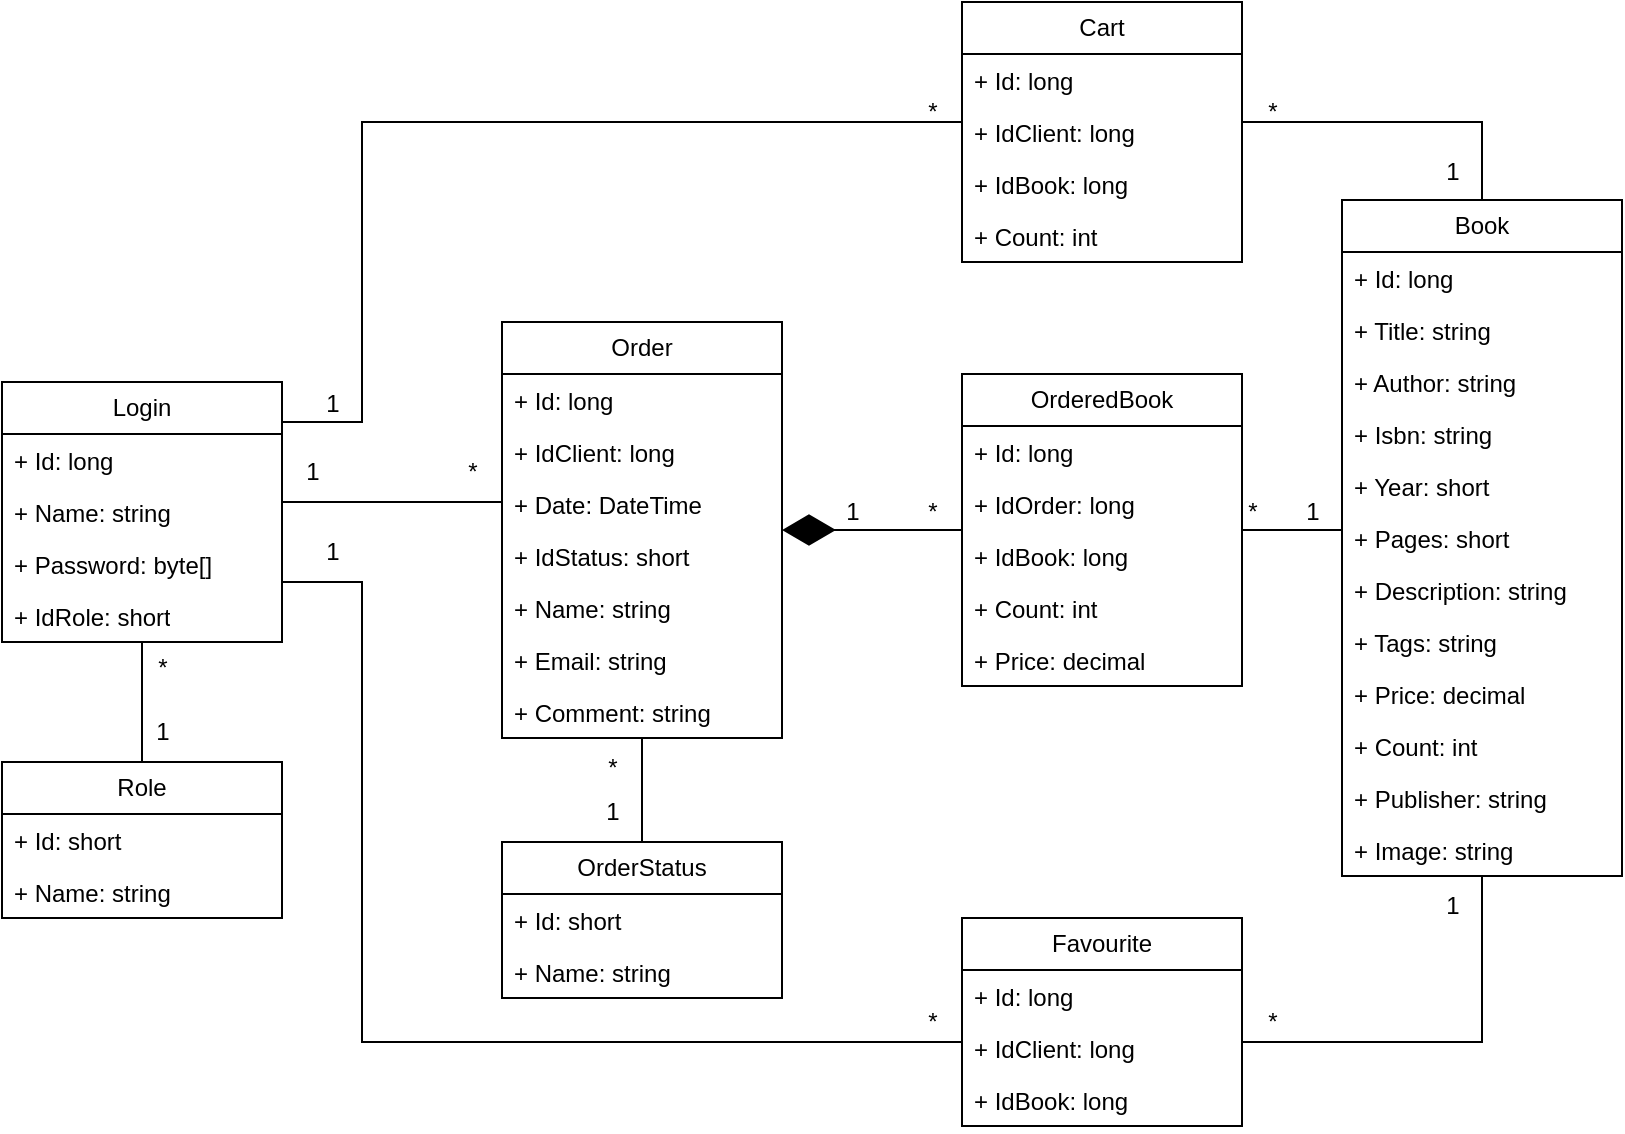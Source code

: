 <mxfile version="21.3.2" type="device">
  <diagram id="C5RBs43oDa-KdzZeNtuy" name="Page-1">
    <mxGraphModel dx="1105" dy="596" grid="1" gridSize="10" guides="1" tooltips="1" connect="1" arrows="1" fold="1" page="1" pageScale="1" pageWidth="827" pageHeight="1169" math="0" shadow="0">
      <root>
        <mxCell id="WIyWlLk6GJQsqaUBKTNV-0" />
        <mxCell id="WIyWlLk6GJQsqaUBKTNV-1" parent="WIyWlLk6GJQsqaUBKTNV-0" />
        <mxCell id="tBsurq0FTMTT8JFP7h8n-0" value="Book" style="swimlane;fontStyle=0;childLayout=stackLayout;horizontal=1;startSize=26;fillColor=none;horizontalStack=0;resizeParent=1;resizeParentMax=0;resizeLast=0;collapsible=1;marginBottom=0;whiteSpace=wrap;html=1;" parent="WIyWlLk6GJQsqaUBKTNV-1" vertex="1">
          <mxGeometry x="750" y="509" width="140" height="338" as="geometry" />
        </mxCell>
        <mxCell id="tBsurq0FTMTT8JFP7h8n-1" value="+ Id: long" style="text;strokeColor=none;fillColor=none;align=left;verticalAlign=top;spacingLeft=4;spacingRight=4;overflow=hidden;rotatable=0;points=[[0,0.5],[1,0.5]];portConstraint=eastwest;whiteSpace=wrap;html=1;" parent="tBsurq0FTMTT8JFP7h8n-0" vertex="1">
          <mxGeometry y="26" width="140" height="26" as="geometry" />
        </mxCell>
        <mxCell id="tBsurq0FTMTT8JFP7h8n-2" value="+ Title: string" style="text;strokeColor=none;fillColor=none;align=left;verticalAlign=top;spacingLeft=4;spacingRight=4;overflow=hidden;rotatable=0;points=[[0,0.5],[1,0.5]];portConstraint=eastwest;whiteSpace=wrap;html=1;" parent="tBsurq0FTMTT8JFP7h8n-0" vertex="1">
          <mxGeometry y="52" width="140" height="26" as="geometry" />
        </mxCell>
        <mxCell id="tBsurq0FTMTT8JFP7h8n-3" value="+ Author: string" style="text;strokeColor=none;fillColor=none;align=left;verticalAlign=top;spacingLeft=4;spacingRight=4;overflow=hidden;rotatable=0;points=[[0,0.5],[1,0.5]];portConstraint=eastwest;whiteSpace=wrap;html=1;" parent="tBsurq0FTMTT8JFP7h8n-0" vertex="1">
          <mxGeometry y="78" width="140" height="26" as="geometry" />
        </mxCell>
        <mxCell id="WTbI6LOH3uWjbpk0fa_A-0" value="&lt;div&gt;+ Isbn: string&lt;/div&gt;" style="text;strokeColor=none;fillColor=none;align=left;verticalAlign=top;spacingLeft=4;spacingRight=4;overflow=hidden;rotatable=0;points=[[0,0.5],[1,0.5]];portConstraint=eastwest;whiteSpace=wrap;html=1;" parent="tBsurq0FTMTT8JFP7h8n-0" vertex="1">
          <mxGeometry y="104" width="140" height="26" as="geometry" />
        </mxCell>
        <mxCell id="tBsurq0FTMTT8JFP7h8n-4" value="+ Year: short" style="text;strokeColor=none;fillColor=none;align=left;verticalAlign=top;spacingLeft=4;spacingRight=4;overflow=hidden;rotatable=0;points=[[0,0.5],[1,0.5]];portConstraint=eastwest;whiteSpace=wrap;html=1;" parent="tBsurq0FTMTT8JFP7h8n-0" vertex="1">
          <mxGeometry y="130" width="140" height="26" as="geometry" />
        </mxCell>
        <mxCell id="tBsurq0FTMTT8JFP7h8n-7" value="+ Pages: short" style="text;strokeColor=none;fillColor=none;align=left;verticalAlign=top;spacingLeft=4;spacingRight=4;overflow=hidden;rotatable=0;points=[[0,0.5],[1,0.5]];portConstraint=eastwest;whiteSpace=wrap;html=1;" parent="tBsurq0FTMTT8JFP7h8n-0" vertex="1">
          <mxGeometry y="156" width="140" height="26" as="geometry" />
        </mxCell>
        <mxCell id="tBsurq0FTMTT8JFP7h8n-8" value="+ Description: string" style="text;strokeColor=none;fillColor=none;align=left;verticalAlign=top;spacingLeft=4;spacingRight=4;overflow=hidden;rotatable=0;points=[[0,0.5],[1,0.5]];portConstraint=eastwest;whiteSpace=wrap;html=1;" parent="tBsurq0FTMTT8JFP7h8n-0" vertex="1">
          <mxGeometry y="182" width="140" height="26" as="geometry" />
        </mxCell>
        <mxCell id="tBsurq0FTMTT8JFP7h8n-6" value="+ Tags: string" style="text;strokeColor=none;fillColor=none;align=left;verticalAlign=top;spacingLeft=4;spacingRight=4;overflow=hidden;rotatable=0;points=[[0,0.5],[1,0.5]];portConstraint=eastwest;whiteSpace=wrap;html=1;" parent="tBsurq0FTMTT8JFP7h8n-0" vertex="1">
          <mxGeometry y="208" width="140" height="26" as="geometry" />
        </mxCell>
        <mxCell id="tBsurq0FTMTT8JFP7h8n-5" value="+ Price: decimal" style="text;strokeColor=none;fillColor=none;align=left;verticalAlign=top;spacingLeft=4;spacingRight=4;overflow=hidden;rotatable=0;points=[[0,0.5],[1,0.5]];portConstraint=eastwest;whiteSpace=wrap;html=1;" parent="tBsurq0FTMTT8JFP7h8n-0" vertex="1">
          <mxGeometry y="234" width="140" height="26" as="geometry" />
        </mxCell>
        <mxCell id="tBsurq0FTMTT8JFP7h8n-9" value="+ Count: int" style="text;strokeColor=none;fillColor=none;align=left;verticalAlign=top;spacingLeft=4;spacingRight=4;overflow=hidden;rotatable=0;points=[[0,0.5],[1,0.5]];portConstraint=eastwest;whiteSpace=wrap;html=1;" parent="tBsurq0FTMTT8JFP7h8n-0" vertex="1">
          <mxGeometry y="260" width="140" height="26" as="geometry" />
        </mxCell>
        <mxCell id="tBsurq0FTMTT8JFP7h8n-11" value="+ Publisher: string" style="text;strokeColor=none;fillColor=none;align=left;verticalAlign=top;spacingLeft=4;spacingRight=4;overflow=hidden;rotatable=0;points=[[0,0.5],[1,0.5]];portConstraint=eastwest;whiteSpace=wrap;html=1;" parent="tBsurq0FTMTT8JFP7h8n-0" vertex="1">
          <mxGeometry y="286" width="140" height="26" as="geometry" />
        </mxCell>
        <mxCell id="tBsurq0FTMTT8JFP7h8n-10" value="+ Image: string" style="text;strokeColor=none;fillColor=none;align=left;verticalAlign=top;spacingLeft=4;spacingRight=4;overflow=hidden;rotatable=0;points=[[0,0.5],[1,0.5]];portConstraint=eastwest;whiteSpace=wrap;html=1;" parent="tBsurq0FTMTT8JFP7h8n-0" vertex="1">
          <mxGeometry y="312" width="140" height="26" as="geometry" />
        </mxCell>
        <mxCell id="tBsurq0FTMTT8JFP7h8n-13" value="Cart" style="swimlane;fontStyle=0;childLayout=stackLayout;horizontal=1;startSize=26;fillColor=none;horizontalStack=0;resizeParent=1;resizeParentMax=0;resizeLast=0;collapsible=1;marginBottom=0;whiteSpace=wrap;html=1;" parent="WIyWlLk6GJQsqaUBKTNV-1" vertex="1">
          <mxGeometry x="560" y="410" width="140" height="130" as="geometry" />
        </mxCell>
        <mxCell id="tBsurq0FTMTT8JFP7h8n-14" value="+ Id: long" style="text;strokeColor=none;fillColor=none;align=left;verticalAlign=top;spacingLeft=4;spacingRight=4;overflow=hidden;rotatable=0;points=[[0,0.5],[1,0.5]];portConstraint=eastwest;whiteSpace=wrap;html=1;" parent="tBsurq0FTMTT8JFP7h8n-13" vertex="1">
          <mxGeometry y="26" width="140" height="26" as="geometry" />
        </mxCell>
        <mxCell id="tBsurq0FTMTT8JFP7h8n-15" value="+ IdClient: long" style="text;strokeColor=none;fillColor=none;align=left;verticalAlign=top;spacingLeft=4;spacingRight=4;overflow=hidden;rotatable=0;points=[[0,0.5],[1,0.5]];portConstraint=eastwest;whiteSpace=wrap;html=1;" parent="tBsurq0FTMTT8JFP7h8n-13" vertex="1">
          <mxGeometry y="52" width="140" height="26" as="geometry" />
        </mxCell>
        <mxCell id="tBsurq0FTMTT8JFP7h8n-16" value="+ IdBook: long" style="text;strokeColor=none;fillColor=none;align=left;verticalAlign=top;spacingLeft=4;spacingRight=4;overflow=hidden;rotatable=0;points=[[0,0.5],[1,0.5]];portConstraint=eastwest;whiteSpace=wrap;html=1;" parent="tBsurq0FTMTT8JFP7h8n-13" vertex="1">
          <mxGeometry y="78" width="140" height="26" as="geometry" />
        </mxCell>
        <mxCell id="tBsurq0FTMTT8JFP7h8n-17" value="+ Count: int" style="text;strokeColor=none;fillColor=none;align=left;verticalAlign=top;spacingLeft=4;spacingRight=4;overflow=hidden;rotatable=0;points=[[0,0.5],[1,0.5]];portConstraint=eastwest;whiteSpace=wrap;html=1;" parent="tBsurq0FTMTT8JFP7h8n-13" vertex="1">
          <mxGeometry y="104" width="140" height="26" as="geometry" />
        </mxCell>
        <mxCell id="tBsurq0FTMTT8JFP7h8n-25" value="Order" style="swimlane;fontStyle=0;childLayout=stackLayout;horizontal=1;startSize=26;fillColor=none;horizontalStack=0;resizeParent=1;resizeParentMax=0;resizeLast=0;collapsible=1;marginBottom=0;whiteSpace=wrap;html=1;" parent="WIyWlLk6GJQsqaUBKTNV-1" vertex="1">
          <mxGeometry x="330" y="570" width="140" height="208" as="geometry" />
        </mxCell>
        <mxCell id="tBsurq0FTMTT8JFP7h8n-26" value="+ Id: long" style="text;strokeColor=none;fillColor=none;align=left;verticalAlign=top;spacingLeft=4;spacingRight=4;overflow=hidden;rotatable=0;points=[[0,0.5],[1,0.5]];portConstraint=eastwest;whiteSpace=wrap;html=1;" parent="tBsurq0FTMTT8JFP7h8n-25" vertex="1">
          <mxGeometry y="26" width="140" height="26" as="geometry" />
        </mxCell>
        <mxCell id="tBsurq0FTMTT8JFP7h8n-27" value="+ IdClient: long" style="text;strokeColor=none;fillColor=none;align=left;verticalAlign=top;spacingLeft=4;spacingRight=4;overflow=hidden;rotatable=0;points=[[0,0.5],[1,0.5]];portConstraint=eastwest;whiteSpace=wrap;html=1;" parent="tBsurq0FTMTT8JFP7h8n-25" vertex="1">
          <mxGeometry y="52" width="140" height="26" as="geometry" />
        </mxCell>
        <mxCell id="tBsurq0FTMTT8JFP7h8n-28" value="+ Date: DateTime" style="text;strokeColor=none;fillColor=none;align=left;verticalAlign=top;spacingLeft=4;spacingRight=4;overflow=hidden;rotatable=0;points=[[0,0.5],[1,0.5]];portConstraint=eastwest;whiteSpace=wrap;html=1;" parent="tBsurq0FTMTT8JFP7h8n-25" vertex="1">
          <mxGeometry y="78" width="140" height="26" as="geometry" />
        </mxCell>
        <mxCell id="tBsurq0FTMTT8JFP7h8n-29" value="+ IdStatus: short" style="text;strokeColor=none;fillColor=none;align=left;verticalAlign=top;spacingLeft=4;spacingRight=4;overflow=hidden;rotatable=0;points=[[0,0.5],[1,0.5]];portConstraint=eastwest;whiteSpace=wrap;html=1;" parent="tBsurq0FTMTT8JFP7h8n-25" vertex="1">
          <mxGeometry y="104" width="140" height="26" as="geometry" />
        </mxCell>
        <mxCell id="tBsurq0FTMTT8JFP7h8n-30" value="+ Name: string" style="text;strokeColor=none;fillColor=none;align=left;verticalAlign=top;spacingLeft=4;spacingRight=4;overflow=hidden;rotatable=0;points=[[0,0.5],[1,0.5]];portConstraint=eastwest;whiteSpace=wrap;html=1;" parent="tBsurq0FTMTT8JFP7h8n-25" vertex="1">
          <mxGeometry y="130" width="140" height="26" as="geometry" />
        </mxCell>
        <mxCell id="tBsurq0FTMTT8JFP7h8n-31" value="+ Email: string" style="text;strokeColor=none;fillColor=none;align=left;verticalAlign=top;spacingLeft=4;spacingRight=4;overflow=hidden;rotatable=0;points=[[0,0.5],[1,0.5]];portConstraint=eastwest;whiteSpace=wrap;html=1;" parent="tBsurq0FTMTT8JFP7h8n-25" vertex="1">
          <mxGeometry y="156" width="140" height="26" as="geometry" />
        </mxCell>
        <mxCell id="tBsurq0FTMTT8JFP7h8n-32" value="+ Comment: string" style="text;strokeColor=none;fillColor=none;align=left;verticalAlign=top;spacingLeft=4;spacingRight=4;overflow=hidden;rotatable=0;points=[[0,0.5],[1,0.5]];portConstraint=eastwest;whiteSpace=wrap;html=1;" parent="tBsurq0FTMTT8JFP7h8n-25" vertex="1">
          <mxGeometry y="182" width="140" height="26" as="geometry" />
        </mxCell>
        <mxCell id="tBsurq0FTMTT8JFP7h8n-37" value="Favourite" style="swimlane;fontStyle=0;childLayout=stackLayout;horizontal=1;startSize=26;fillColor=none;horizontalStack=0;resizeParent=1;resizeParentMax=0;resizeLast=0;collapsible=1;marginBottom=0;whiteSpace=wrap;html=1;" parent="WIyWlLk6GJQsqaUBKTNV-1" vertex="1">
          <mxGeometry x="560" y="868" width="140" height="104" as="geometry" />
        </mxCell>
        <mxCell id="tBsurq0FTMTT8JFP7h8n-38" value="+ Id: long" style="text;strokeColor=none;fillColor=none;align=left;verticalAlign=top;spacingLeft=4;spacingRight=4;overflow=hidden;rotatable=0;points=[[0,0.5],[1,0.5]];portConstraint=eastwest;whiteSpace=wrap;html=1;" parent="tBsurq0FTMTT8JFP7h8n-37" vertex="1">
          <mxGeometry y="26" width="140" height="26" as="geometry" />
        </mxCell>
        <mxCell id="tBsurq0FTMTT8JFP7h8n-39" value="+ IdClient: long" style="text;strokeColor=none;fillColor=none;align=left;verticalAlign=top;spacingLeft=4;spacingRight=4;overflow=hidden;rotatable=0;points=[[0,0.5],[1,0.5]];portConstraint=eastwest;whiteSpace=wrap;html=1;" parent="tBsurq0FTMTT8JFP7h8n-37" vertex="1">
          <mxGeometry y="52" width="140" height="26" as="geometry" />
        </mxCell>
        <mxCell id="tBsurq0FTMTT8JFP7h8n-40" value="+ IdBook: long" style="text;strokeColor=none;fillColor=none;align=left;verticalAlign=top;spacingLeft=4;spacingRight=4;overflow=hidden;rotatable=0;points=[[0,0.5],[1,0.5]];portConstraint=eastwest;whiteSpace=wrap;html=1;" parent="tBsurq0FTMTT8JFP7h8n-37" vertex="1">
          <mxGeometry y="78" width="140" height="26" as="geometry" />
        </mxCell>
        <mxCell id="tBsurq0FTMTT8JFP7h8n-42" value="Login" style="swimlane;fontStyle=0;childLayout=stackLayout;horizontal=1;startSize=26;fillColor=none;horizontalStack=0;resizeParent=1;resizeParentMax=0;resizeLast=0;collapsible=1;marginBottom=0;whiteSpace=wrap;html=1;" parent="WIyWlLk6GJQsqaUBKTNV-1" vertex="1">
          <mxGeometry x="80" y="600" width="140" height="130" as="geometry" />
        </mxCell>
        <mxCell id="tBsurq0FTMTT8JFP7h8n-43" value="+ Id: long" style="text;strokeColor=none;fillColor=none;align=left;verticalAlign=top;spacingLeft=4;spacingRight=4;overflow=hidden;rotatable=0;points=[[0,0.5],[1,0.5]];portConstraint=eastwest;whiteSpace=wrap;html=1;" parent="tBsurq0FTMTT8JFP7h8n-42" vertex="1">
          <mxGeometry y="26" width="140" height="26" as="geometry" />
        </mxCell>
        <mxCell id="tBsurq0FTMTT8JFP7h8n-44" value="+ Name: string" style="text;strokeColor=none;fillColor=none;align=left;verticalAlign=top;spacingLeft=4;spacingRight=4;overflow=hidden;rotatable=0;points=[[0,0.5],[1,0.5]];portConstraint=eastwest;whiteSpace=wrap;html=1;" parent="tBsurq0FTMTT8JFP7h8n-42" vertex="1">
          <mxGeometry y="52" width="140" height="26" as="geometry" />
        </mxCell>
        <mxCell id="tBsurq0FTMTT8JFP7h8n-45" value="+ Password: byte[]" style="text;strokeColor=none;fillColor=none;align=left;verticalAlign=top;spacingLeft=4;spacingRight=4;overflow=hidden;rotatable=0;points=[[0,0.5],[1,0.5]];portConstraint=eastwest;whiteSpace=wrap;html=1;" parent="tBsurq0FTMTT8JFP7h8n-42" vertex="1">
          <mxGeometry y="78" width="140" height="26" as="geometry" />
        </mxCell>
        <mxCell id="tBsurq0FTMTT8JFP7h8n-46" value="+ IdRole: short" style="text;strokeColor=none;fillColor=none;align=left;verticalAlign=top;spacingLeft=4;spacingRight=4;overflow=hidden;rotatable=0;points=[[0,0.5],[1,0.5]];portConstraint=eastwest;whiteSpace=wrap;html=1;" parent="tBsurq0FTMTT8JFP7h8n-42" vertex="1">
          <mxGeometry y="104" width="140" height="26" as="geometry" />
        </mxCell>
        <mxCell id="tBsurq0FTMTT8JFP7h8n-47" value="OrderedBook" style="swimlane;fontStyle=0;childLayout=stackLayout;horizontal=1;startSize=26;fillColor=none;horizontalStack=0;resizeParent=1;resizeParentMax=0;resizeLast=0;collapsible=1;marginBottom=0;whiteSpace=wrap;html=1;" parent="WIyWlLk6GJQsqaUBKTNV-1" vertex="1">
          <mxGeometry x="560" y="596" width="140" height="156" as="geometry" />
        </mxCell>
        <mxCell id="tBsurq0FTMTT8JFP7h8n-48" value="+ Id: long" style="text;strokeColor=none;fillColor=none;align=left;verticalAlign=top;spacingLeft=4;spacingRight=4;overflow=hidden;rotatable=0;points=[[0,0.5],[1,0.5]];portConstraint=eastwest;whiteSpace=wrap;html=1;" parent="tBsurq0FTMTT8JFP7h8n-47" vertex="1">
          <mxGeometry y="26" width="140" height="26" as="geometry" />
        </mxCell>
        <mxCell id="tBsurq0FTMTT8JFP7h8n-49" value="+ IdOrder: long" style="text;strokeColor=none;fillColor=none;align=left;verticalAlign=top;spacingLeft=4;spacingRight=4;overflow=hidden;rotatable=0;points=[[0,0.5],[1,0.5]];portConstraint=eastwest;whiteSpace=wrap;html=1;" parent="tBsurq0FTMTT8JFP7h8n-47" vertex="1">
          <mxGeometry y="52" width="140" height="26" as="geometry" />
        </mxCell>
        <mxCell id="tBsurq0FTMTT8JFP7h8n-50" value="+ IdBook: long" style="text;strokeColor=none;fillColor=none;align=left;verticalAlign=top;spacingLeft=4;spacingRight=4;overflow=hidden;rotatable=0;points=[[0,0.5],[1,0.5]];portConstraint=eastwest;whiteSpace=wrap;html=1;" parent="tBsurq0FTMTT8JFP7h8n-47" vertex="1">
          <mxGeometry y="78" width="140" height="26" as="geometry" />
        </mxCell>
        <mxCell id="tBsurq0FTMTT8JFP7h8n-51" value="+ Count: int" style="text;strokeColor=none;fillColor=none;align=left;verticalAlign=top;spacingLeft=4;spacingRight=4;overflow=hidden;rotatable=0;points=[[0,0.5],[1,0.5]];portConstraint=eastwest;whiteSpace=wrap;html=1;" parent="tBsurq0FTMTT8JFP7h8n-47" vertex="1">
          <mxGeometry y="104" width="140" height="26" as="geometry" />
        </mxCell>
        <mxCell id="tBsurq0FTMTT8JFP7h8n-52" value="+ Price: decimal" style="text;strokeColor=none;fillColor=none;align=left;verticalAlign=top;spacingLeft=4;spacingRight=4;overflow=hidden;rotatable=0;points=[[0,0.5],[1,0.5]];portConstraint=eastwest;whiteSpace=wrap;html=1;" parent="tBsurq0FTMTT8JFP7h8n-47" vertex="1">
          <mxGeometry y="130" width="140" height="26" as="geometry" />
        </mxCell>
        <mxCell id="tBsurq0FTMTT8JFP7h8n-53" value="OrderStatus" style="swimlane;fontStyle=0;childLayout=stackLayout;horizontal=1;startSize=26;fillColor=none;horizontalStack=0;resizeParent=1;resizeParentMax=0;resizeLast=0;collapsible=1;marginBottom=0;whiteSpace=wrap;html=1;" parent="WIyWlLk6GJQsqaUBKTNV-1" vertex="1">
          <mxGeometry x="330" y="830" width="140" height="78" as="geometry" />
        </mxCell>
        <mxCell id="tBsurq0FTMTT8JFP7h8n-54" value="+ Id: short" style="text;strokeColor=none;fillColor=none;align=left;verticalAlign=top;spacingLeft=4;spacingRight=4;overflow=hidden;rotatable=0;points=[[0,0.5],[1,0.5]];portConstraint=eastwest;whiteSpace=wrap;html=1;" parent="tBsurq0FTMTT8JFP7h8n-53" vertex="1">
          <mxGeometry y="26" width="140" height="26" as="geometry" />
        </mxCell>
        <mxCell id="tBsurq0FTMTT8JFP7h8n-55" value="+ Name: string" style="text;strokeColor=none;fillColor=none;align=left;verticalAlign=top;spacingLeft=4;spacingRight=4;overflow=hidden;rotatable=0;points=[[0,0.5],[1,0.5]];portConstraint=eastwest;whiteSpace=wrap;html=1;" parent="tBsurq0FTMTT8JFP7h8n-53" vertex="1">
          <mxGeometry y="52" width="140" height="26" as="geometry" />
        </mxCell>
        <mxCell id="tBsurq0FTMTT8JFP7h8n-57" value="Role" style="swimlane;fontStyle=0;childLayout=stackLayout;horizontal=1;startSize=26;fillColor=none;horizontalStack=0;resizeParent=1;resizeParentMax=0;resizeLast=0;collapsible=1;marginBottom=0;whiteSpace=wrap;html=1;" parent="WIyWlLk6GJQsqaUBKTNV-1" vertex="1">
          <mxGeometry x="80" y="790" width="140" height="78" as="geometry" />
        </mxCell>
        <mxCell id="tBsurq0FTMTT8JFP7h8n-58" value="+ Id: short" style="text;strokeColor=none;fillColor=none;align=left;verticalAlign=top;spacingLeft=4;spacingRight=4;overflow=hidden;rotatable=0;points=[[0,0.5],[1,0.5]];portConstraint=eastwest;whiteSpace=wrap;html=1;" parent="tBsurq0FTMTT8JFP7h8n-57" vertex="1">
          <mxGeometry y="26" width="140" height="26" as="geometry" />
        </mxCell>
        <mxCell id="tBsurq0FTMTT8JFP7h8n-59" value="+ Name: string" style="text;strokeColor=none;fillColor=none;align=left;verticalAlign=top;spacingLeft=4;spacingRight=4;overflow=hidden;rotatable=0;points=[[0,0.5],[1,0.5]];portConstraint=eastwest;whiteSpace=wrap;html=1;" parent="tBsurq0FTMTT8JFP7h8n-57" vertex="1">
          <mxGeometry y="52" width="140" height="26" as="geometry" />
        </mxCell>
        <mxCell id="tBsurq0FTMTT8JFP7h8n-62" value="" style="endArrow=diamondThin;endFill=1;endSize=24;html=1;rounded=0;" parent="WIyWlLk6GJQsqaUBKTNV-1" source="tBsurq0FTMTT8JFP7h8n-47" target="tBsurq0FTMTT8JFP7h8n-25" edge="1">
          <mxGeometry width="160" relative="1" as="geometry">
            <mxPoint x="510" y="810" as="sourcePoint" />
            <mxPoint x="640" y="810" as="targetPoint" />
          </mxGeometry>
        </mxCell>
        <mxCell id="tBsurq0FTMTT8JFP7h8n-67" value="" style="endArrow=none;endFill=0;endSize=12;html=1;rounded=0;edgeStyle=orthogonalEdgeStyle;" parent="WIyWlLk6GJQsqaUBKTNV-1" source="tBsurq0FTMTT8JFP7h8n-13" target="tBsurq0FTMTT8JFP7h8n-42" edge="1">
          <mxGeometry width="160" relative="1" as="geometry">
            <mxPoint x="390" y="590" as="sourcePoint" />
            <mxPoint x="310" y="470" as="targetPoint" />
            <Array as="points">
              <mxPoint x="260" y="470" />
              <mxPoint x="260" y="620" />
            </Array>
          </mxGeometry>
        </mxCell>
        <mxCell id="tBsurq0FTMTT8JFP7h8n-68" value="" style="endArrow=none;endFill=0;endSize=12;html=1;rounded=0;edgeStyle=orthogonalEdgeStyle;" parent="WIyWlLk6GJQsqaUBKTNV-1" source="tBsurq0FTMTT8JFP7h8n-0" target="tBsurq0FTMTT8JFP7h8n-13" edge="1">
          <mxGeometry width="160" relative="1" as="geometry">
            <mxPoint x="630" y="500" as="sourcePoint" />
            <mxPoint x="280" y="695" as="targetPoint" />
            <Array as="points">
              <mxPoint x="820" y="470" />
            </Array>
          </mxGeometry>
        </mxCell>
        <mxCell id="tBsurq0FTMTT8JFP7h8n-69" value="" style="endArrow=none;endFill=0;endSize=12;html=1;rounded=0;edgeStyle=orthogonalEdgeStyle;" parent="WIyWlLk6GJQsqaUBKTNV-1" source="tBsurq0FTMTT8JFP7h8n-0" target="tBsurq0FTMTT8JFP7h8n-47" edge="1">
          <mxGeometry width="160" relative="1" as="geometry">
            <mxPoint x="830" y="519" as="sourcePoint" />
            <mxPoint x="650" y="415" as="targetPoint" />
            <Array as="points">
              <mxPoint x="730" y="674" />
              <mxPoint x="730" y="674" />
            </Array>
          </mxGeometry>
        </mxCell>
        <mxCell id="tBsurq0FTMTT8JFP7h8n-70" value="" style="endArrow=none;endFill=0;endSize=12;html=1;rounded=0;edgeStyle=orthogonalEdgeStyle;" parent="WIyWlLk6GJQsqaUBKTNV-1" source="tBsurq0FTMTT8JFP7h8n-0" target="tBsurq0FTMTT8JFP7h8n-37" edge="1">
          <mxGeometry width="160" relative="1" as="geometry">
            <mxPoint x="760" y="684" as="sourcePoint" />
            <mxPoint x="710" y="684" as="targetPoint" />
            <Array as="points">
              <mxPoint x="820" y="930" />
            </Array>
          </mxGeometry>
        </mxCell>
        <mxCell id="tBsurq0FTMTT8JFP7h8n-71" value="" style="endArrow=none;endFill=0;endSize=12;html=1;rounded=0;edgeStyle=orthogonalEdgeStyle;" parent="WIyWlLk6GJQsqaUBKTNV-1" source="tBsurq0FTMTT8JFP7h8n-37" target="tBsurq0FTMTT8JFP7h8n-42" edge="1">
          <mxGeometry width="160" relative="1" as="geometry">
            <mxPoint x="510" y="415" as="sourcePoint" />
            <mxPoint x="160" y="610" as="targetPoint" />
            <Array as="points">
              <mxPoint x="260" y="930" />
              <mxPoint x="260" y="700" />
            </Array>
          </mxGeometry>
        </mxCell>
        <mxCell id="tBsurq0FTMTT8JFP7h8n-72" value="" style="endArrow=none;endFill=0;endSize=12;html=1;rounded=0;edgeStyle=orthogonalEdgeStyle;" parent="WIyWlLk6GJQsqaUBKTNV-1" source="tBsurq0FTMTT8JFP7h8n-25" target="tBsurq0FTMTT8JFP7h8n-42" edge="1">
          <mxGeometry width="160" relative="1" as="geometry">
            <mxPoint x="510" y="415" as="sourcePoint" />
            <mxPoint x="160" y="610" as="targetPoint" />
            <Array as="points">
              <mxPoint x="280" y="660" />
              <mxPoint x="280" y="660" />
            </Array>
          </mxGeometry>
        </mxCell>
        <mxCell id="ByRMJU8L9qBWhh8MW1f9-0" value="" style="endArrow=none;endFill=0;endSize=24;html=1;rounded=0;" parent="WIyWlLk6GJQsqaUBKTNV-1" source="tBsurq0FTMTT8JFP7h8n-57" target="tBsurq0FTMTT8JFP7h8n-42" edge="1">
          <mxGeometry width="160" relative="1" as="geometry">
            <mxPoint x="570" y="684" as="sourcePoint" />
            <mxPoint x="480" y="684" as="targetPoint" />
          </mxGeometry>
        </mxCell>
        <mxCell id="ByRMJU8L9qBWhh8MW1f9-1" value="" style="endArrow=none;endFill=0;endSize=24;html=1;rounded=0;" parent="WIyWlLk6GJQsqaUBKTNV-1" source="tBsurq0FTMTT8JFP7h8n-53" target="tBsurq0FTMTT8JFP7h8n-25" edge="1">
          <mxGeometry width="160" relative="1" as="geometry">
            <mxPoint x="160" y="800" as="sourcePoint" />
            <mxPoint x="160" y="740" as="targetPoint" />
          </mxGeometry>
        </mxCell>
        <mxCell id="HiRKUPhBawRB99T18I-U-0" value="*" style="text;html=1;align=center;verticalAlign=middle;resizable=0;points=[];autosize=1;strokeColor=none;fillColor=none;" vertex="1" parent="WIyWlLk6GJQsqaUBKTNV-1">
          <mxGeometry x="145" y="728" width="30" height="30" as="geometry" />
        </mxCell>
        <mxCell id="HiRKUPhBawRB99T18I-U-1" value="1" style="text;html=1;align=center;verticalAlign=middle;resizable=0;points=[];autosize=1;strokeColor=none;fillColor=none;" vertex="1" parent="WIyWlLk6GJQsqaUBKTNV-1">
          <mxGeometry x="145" y="760" width="30" height="30" as="geometry" />
        </mxCell>
        <mxCell id="HiRKUPhBawRB99T18I-U-2" value="*" style="text;html=1;align=center;verticalAlign=middle;resizable=0;points=[];autosize=1;strokeColor=none;fillColor=none;" vertex="1" parent="WIyWlLk6GJQsqaUBKTNV-1">
          <mxGeometry x="300" y="630" width="30" height="30" as="geometry" />
        </mxCell>
        <mxCell id="HiRKUPhBawRB99T18I-U-3" value="1" style="text;html=1;align=center;verticalAlign=middle;resizable=0;points=[];autosize=1;strokeColor=none;fillColor=none;" vertex="1" parent="WIyWlLk6GJQsqaUBKTNV-1">
          <mxGeometry x="220" y="630" width="30" height="30" as="geometry" />
        </mxCell>
        <mxCell id="HiRKUPhBawRB99T18I-U-4" value="1" style="text;html=1;align=center;verticalAlign=middle;resizable=0;points=[];autosize=1;strokeColor=none;fillColor=none;" vertex="1" parent="WIyWlLk6GJQsqaUBKTNV-1">
          <mxGeometry x="230" y="670" width="30" height="30" as="geometry" />
        </mxCell>
        <mxCell id="HiRKUPhBawRB99T18I-U-5" value="*" style="text;html=1;align=center;verticalAlign=middle;resizable=0;points=[];autosize=1;strokeColor=none;fillColor=none;" vertex="1" parent="WIyWlLk6GJQsqaUBKTNV-1">
          <mxGeometry x="530" y="905" width="30" height="30" as="geometry" />
        </mxCell>
        <mxCell id="HiRKUPhBawRB99T18I-U-6" value="1" style="text;html=1;align=center;verticalAlign=middle;resizable=0;points=[];autosize=1;strokeColor=none;fillColor=none;" vertex="1" parent="WIyWlLk6GJQsqaUBKTNV-1">
          <mxGeometry x="370" y="800" width="30" height="30" as="geometry" />
        </mxCell>
        <mxCell id="HiRKUPhBawRB99T18I-U-7" value="*" style="text;html=1;align=center;verticalAlign=middle;resizable=0;points=[];autosize=1;strokeColor=none;fillColor=none;" vertex="1" parent="WIyWlLk6GJQsqaUBKTNV-1">
          <mxGeometry x="370" y="778" width="30" height="30" as="geometry" />
        </mxCell>
        <mxCell id="HiRKUPhBawRB99T18I-U-8" value="1" style="text;html=1;align=center;verticalAlign=middle;resizable=0;points=[];autosize=1;strokeColor=none;fillColor=none;" vertex="1" parent="WIyWlLk6GJQsqaUBKTNV-1">
          <mxGeometry x="490" y="650" width="30" height="30" as="geometry" />
        </mxCell>
        <mxCell id="HiRKUPhBawRB99T18I-U-13" value="*" style="text;html=1;align=center;verticalAlign=middle;resizable=0;points=[];autosize=1;strokeColor=none;fillColor=none;" vertex="1" parent="WIyWlLk6GJQsqaUBKTNV-1">
          <mxGeometry x="530" y="650" width="30" height="30" as="geometry" />
        </mxCell>
        <mxCell id="HiRKUPhBawRB99T18I-U-15" value="1" style="text;html=1;align=center;verticalAlign=middle;resizable=0;points=[];autosize=1;strokeColor=none;fillColor=none;" vertex="1" parent="WIyWlLk6GJQsqaUBKTNV-1">
          <mxGeometry x="720" y="650" width="30" height="30" as="geometry" />
        </mxCell>
        <mxCell id="HiRKUPhBawRB99T18I-U-16" value="*" style="text;html=1;align=center;verticalAlign=middle;resizable=0;points=[];autosize=1;strokeColor=none;fillColor=none;" vertex="1" parent="WIyWlLk6GJQsqaUBKTNV-1">
          <mxGeometry x="690" y="650" width="30" height="30" as="geometry" />
        </mxCell>
        <mxCell id="HiRKUPhBawRB99T18I-U-17" value="*" style="text;html=1;align=center;verticalAlign=middle;resizable=0;points=[];autosize=1;strokeColor=none;fillColor=none;" vertex="1" parent="WIyWlLk6GJQsqaUBKTNV-1">
          <mxGeometry x="700" y="450" width="30" height="30" as="geometry" />
        </mxCell>
        <mxCell id="HiRKUPhBawRB99T18I-U-18" value="1" style="text;html=1;align=center;verticalAlign=middle;resizable=0;points=[];autosize=1;strokeColor=none;fillColor=none;" vertex="1" parent="WIyWlLk6GJQsqaUBKTNV-1">
          <mxGeometry x="790" y="480" width="30" height="30" as="geometry" />
        </mxCell>
        <mxCell id="HiRKUPhBawRB99T18I-U-19" value="*" style="text;html=1;align=center;verticalAlign=middle;resizable=0;points=[];autosize=1;strokeColor=none;fillColor=none;" vertex="1" parent="WIyWlLk6GJQsqaUBKTNV-1">
          <mxGeometry x="530" y="450" width="30" height="30" as="geometry" />
        </mxCell>
        <mxCell id="HiRKUPhBawRB99T18I-U-20" value="1" style="text;html=1;align=center;verticalAlign=middle;resizable=0;points=[];autosize=1;strokeColor=none;fillColor=none;" vertex="1" parent="WIyWlLk6GJQsqaUBKTNV-1">
          <mxGeometry x="230" y="596" width="30" height="30" as="geometry" />
        </mxCell>
        <mxCell id="HiRKUPhBawRB99T18I-U-21" value="1" style="text;html=1;align=center;verticalAlign=middle;resizable=0;points=[];autosize=1;strokeColor=none;fillColor=none;" vertex="1" parent="WIyWlLk6GJQsqaUBKTNV-1">
          <mxGeometry x="790" y="847" width="30" height="30" as="geometry" />
        </mxCell>
        <mxCell id="HiRKUPhBawRB99T18I-U-22" value="*" style="text;html=1;align=center;verticalAlign=middle;resizable=0;points=[];autosize=1;strokeColor=none;fillColor=none;" vertex="1" parent="WIyWlLk6GJQsqaUBKTNV-1">
          <mxGeometry x="700" y="905" width="30" height="30" as="geometry" />
        </mxCell>
      </root>
    </mxGraphModel>
  </diagram>
</mxfile>
